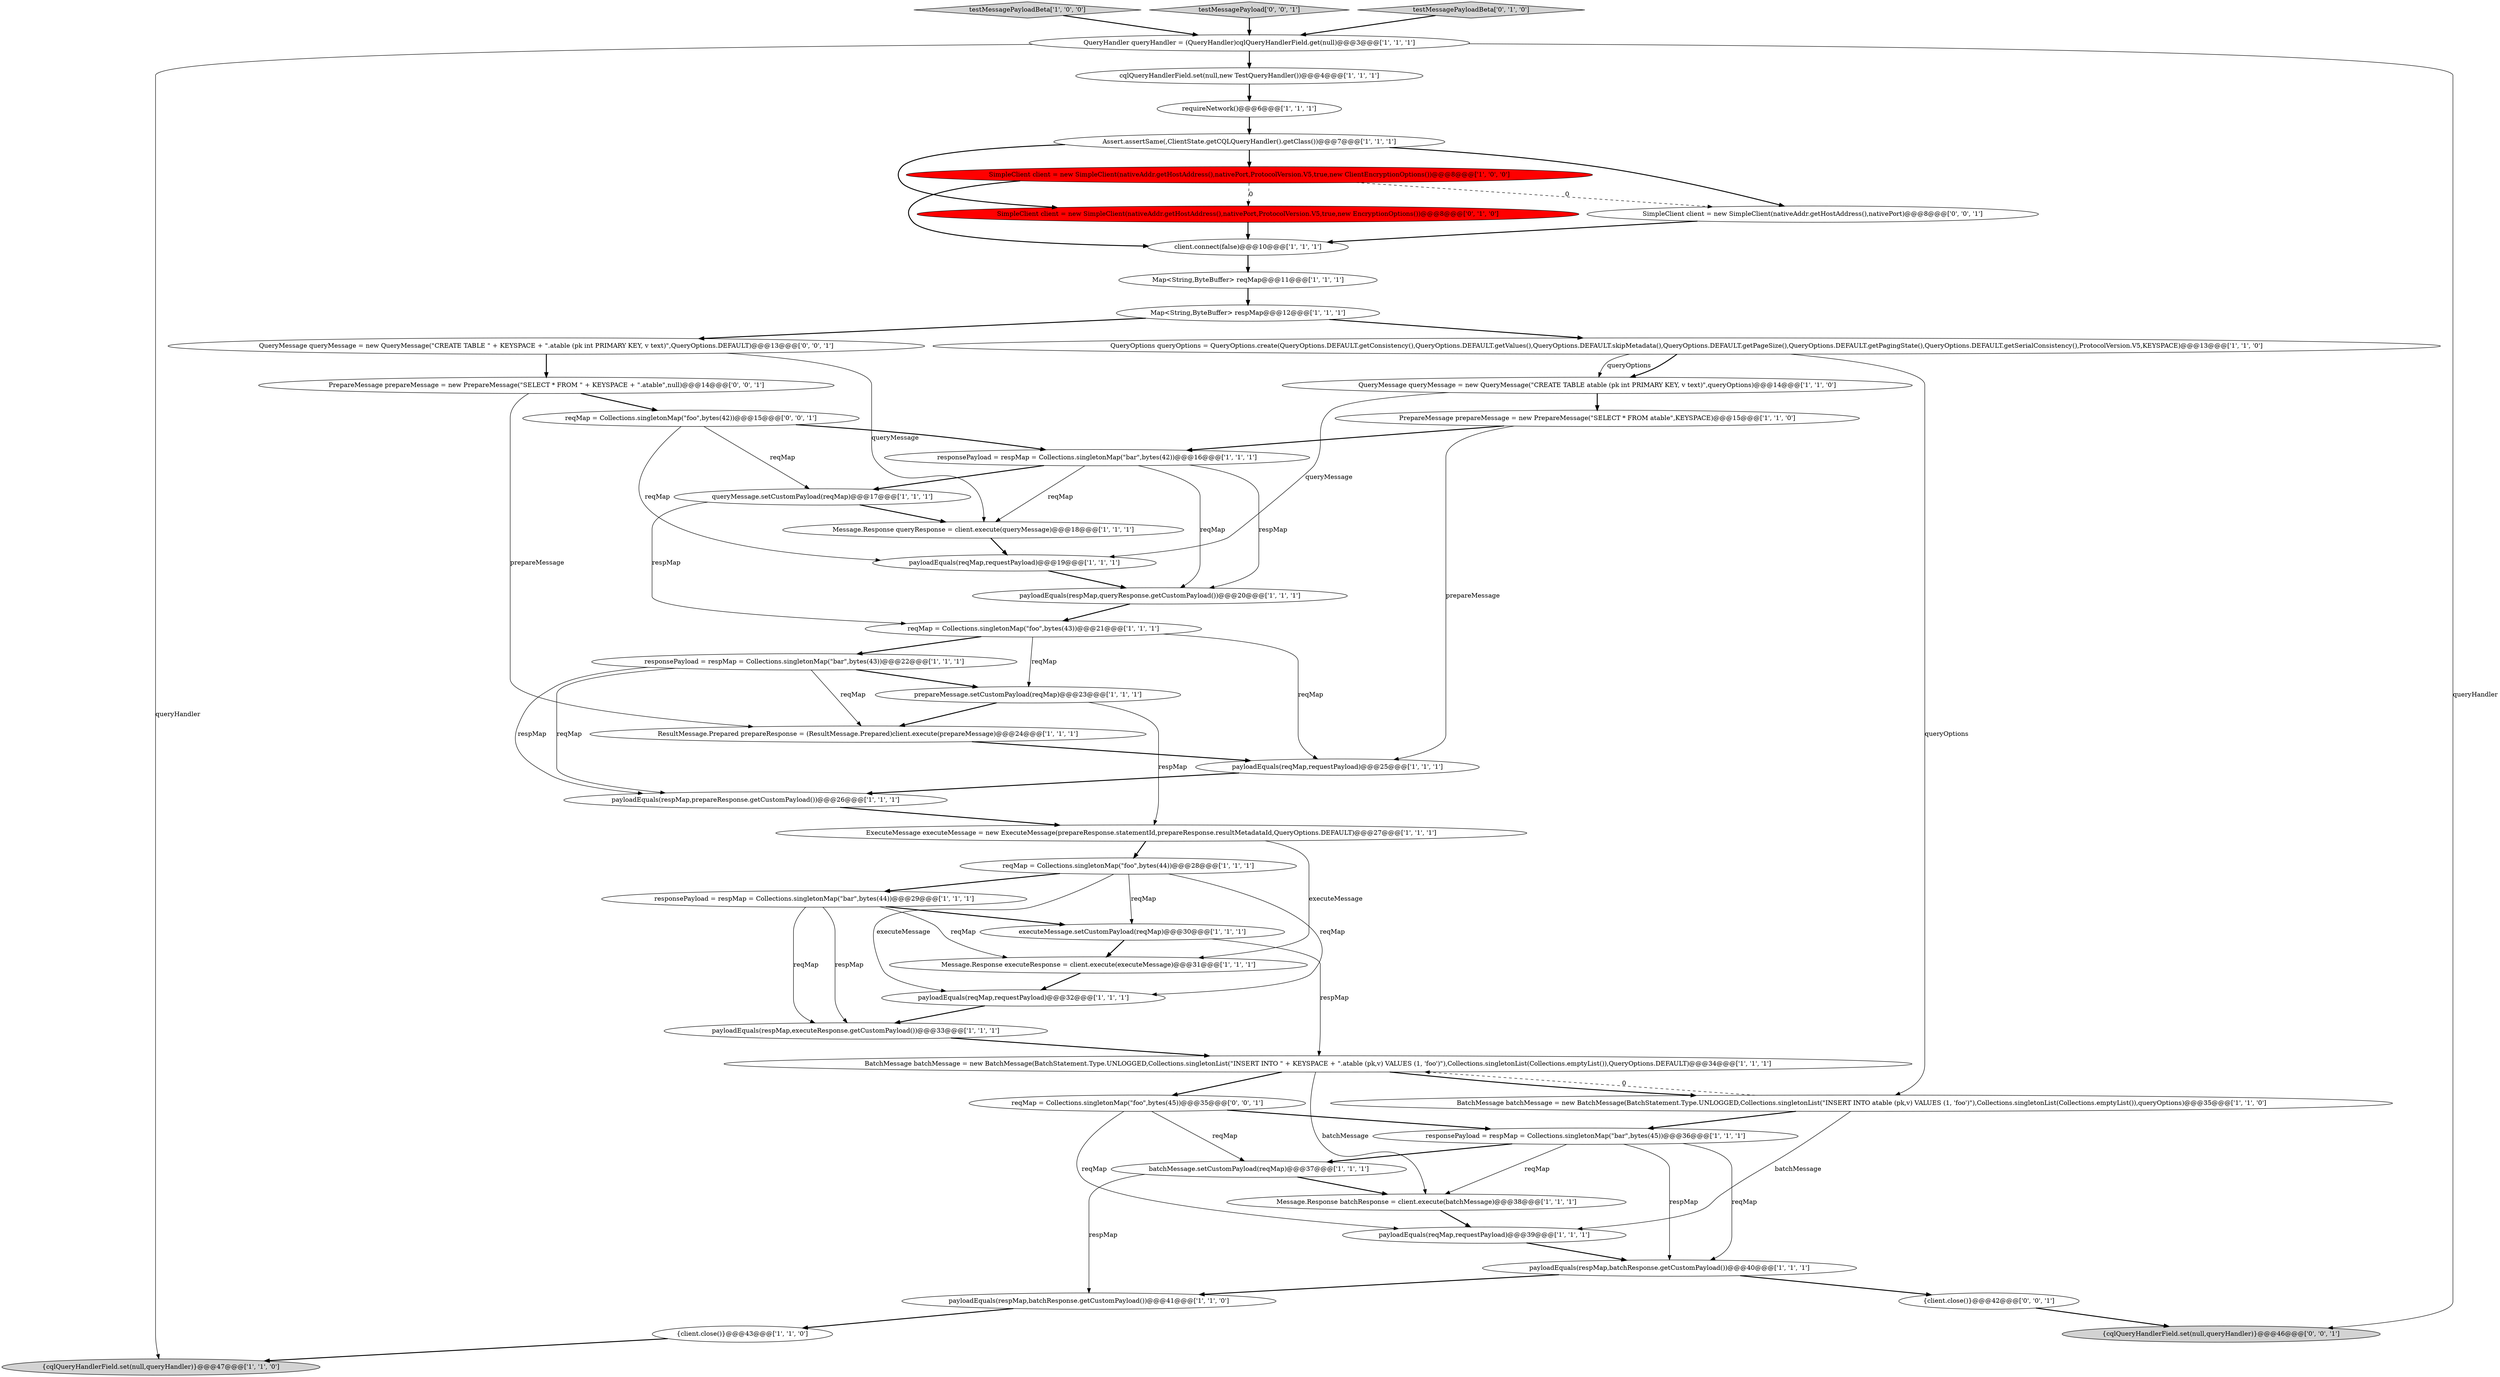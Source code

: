 digraph {
27 [style = filled, label = "Map<String,ByteBuffer> reqMap@@@11@@@['1', '1', '1']", fillcolor = white, shape = ellipse image = "AAA0AAABBB1BBB"];
11 [style = filled, label = "reqMap = Collections.singletonMap(\"foo\",bytes(43))@@@21@@@['1', '1', '1']", fillcolor = white, shape = ellipse image = "AAA0AAABBB1BBB"];
5 [style = filled, label = "PrepareMessage prepareMessage = new PrepareMessage(\"SELECT * FROM atable\",KEYSPACE)@@@15@@@['1', '1', '0']", fillcolor = white, shape = ellipse image = "AAA0AAABBB1BBB"];
19 [style = filled, label = "testMessagePayloadBeta['1', '0', '0']", fillcolor = lightgray, shape = diamond image = "AAA0AAABBB1BBB"];
44 [style = filled, label = "SimpleClient client = new SimpleClient(nativeAddr.getHostAddress(),nativePort)@@@8@@@['0', '0', '1']", fillcolor = white, shape = ellipse image = "AAA0AAABBB3BBB"];
45 [style = filled, label = "testMessagePayload['0', '0', '1']", fillcolor = lightgray, shape = diamond image = "AAA0AAABBB3BBB"];
46 [style = filled, label = "{cqlQueryHandlerField.set(null,queryHandler)}@@@46@@@['0', '0', '1']", fillcolor = lightgray, shape = ellipse image = "AAA0AAABBB3BBB"];
39 [style = filled, label = "QueryOptions queryOptions = QueryOptions.create(QueryOptions.DEFAULT.getConsistency(),QueryOptions.DEFAULT.getValues(),QueryOptions.DEFAULT.skipMetadata(),QueryOptions.DEFAULT.getPageSize(),QueryOptions.DEFAULT.getPagingState(),QueryOptions.DEFAULT.getSerialConsistency(),ProtocolVersion.V5,KEYSPACE)@@@13@@@['1', '1', '0']", fillcolor = white, shape = ellipse image = "AAA0AAABBB1BBB"];
33 [style = filled, label = "BatchMessage batchMessage = new BatchMessage(BatchStatement.Type.UNLOGGED,Collections.singletonList(\"INSERT INTO \" + KEYSPACE + \".atable (pk,v) VALUES (1, 'foo')\"),Collections.singletonList(Collections.emptyList()),QueryOptions.DEFAULT)@@@34@@@['1', '1', '1']", fillcolor = white, shape = ellipse image = "AAA0AAABBB1BBB"];
12 [style = filled, label = "QueryMessage queryMessage = new QueryMessage(\"CREATE TABLE atable (pk int PRIMARY KEY, v text)\",queryOptions)@@@14@@@['1', '1', '0']", fillcolor = white, shape = ellipse image = "AAA0AAABBB1BBB"];
8 [style = filled, label = "payloadEquals(respMap,batchResponse.getCustomPayload())@@@40@@@['1', '1', '1']", fillcolor = white, shape = ellipse image = "AAA0AAABBB1BBB"];
1 [style = filled, label = "responsePayload = respMap = Collections.singletonMap(\"bar\",bytes(45))@@@36@@@['1', '1', '1']", fillcolor = white, shape = ellipse image = "AAA0AAABBB1BBB"];
36 [style = filled, label = "payloadEquals(reqMap,requestPayload)@@@25@@@['1', '1', '1']", fillcolor = white, shape = ellipse image = "AAA0AAABBB1BBB"];
4 [style = filled, label = "payloadEquals(respMap,prepareResponse.getCustomPayload())@@@26@@@['1', '1', '1']", fillcolor = white, shape = ellipse image = "AAA0AAABBB1BBB"];
26 [style = filled, label = "cqlQueryHandlerField.set(null,new TestQueryHandler())@@@4@@@['1', '1', '1']", fillcolor = white, shape = ellipse image = "AAA0AAABBB1BBB"];
31 [style = filled, label = "reqMap = Collections.singletonMap(\"foo\",bytes(44))@@@28@@@['1', '1', '1']", fillcolor = white, shape = ellipse image = "AAA0AAABBB1BBB"];
21 [style = filled, label = "batchMessage.setCustomPayload(reqMap)@@@37@@@['1', '1', '1']", fillcolor = white, shape = ellipse image = "AAA0AAABBB1BBB"];
16 [style = filled, label = "requireNetwork()@@@6@@@['1', '1', '1']", fillcolor = white, shape = ellipse image = "AAA0AAABBB1BBB"];
17 [style = filled, label = "Map<String,ByteBuffer> respMap@@@12@@@['1', '1', '1']", fillcolor = white, shape = ellipse image = "AAA0AAABBB1BBB"];
14 [style = filled, label = "responsePayload = respMap = Collections.singletonMap(\"bar\",bytes(44))@@@29@@@['1', '1', '1']", fillcolor = white, shape = ellipse image = "AAA0AAABBB1BBB"];
29 [style = filled, label = "BatchMessage batchMessage = new BatchMessage(BatchStatement.Type.UNLOGGED,Collections.singletonList(\"INSERT INTO atable (pk,v) VALUES (1, 'foo')\"),Collections.singletonList(Collections.emptyList()),queryOptions)@@@35@@@['1', '1', '0']", fillcolor = white, shape = ellipse image = "AAA0AAABBB1BBB"];
32 [style = filled, label = "executeMessage.setCustomPayload(reqMap)@@@30@@@['1', '1', '1']", fillcolor = white, shape = ellipse image = "AAA0AAABBB1BBB"];
35 [style = filled, label = "ResultMessage.Prepared prepareResponse = (ResultMessage.Prepared)client.execute(prepareMessage)@@@24@@@['1', '1', '1']", fillcolor = white, shape = ellipse image = "AAA0AAABBB1BBB"];
6 [style = filled, label = "payloadEquals(respMap,batchResponse.getCustomPayload())@@@41@@@['1', '1', '0']", fillcolor = white, shape = ellipse image = "AAA0AAABBB1BBB"];
22 [style = filled, label = "Assert.assertSame(,ClientState.getCQLQueryHandler().getClass())@@@7@@@['1', '1', '1']", fillcolor = white, shape = ellipse image = "AAA0AAABBB1BBB"];
34 [style = filled, label = "Message.Response batchResponse = client.execute(batchMessage)@@@38@@@['1', '1', '1']", fillcolor = white, shape = ellipse image = "AAA0AAABBB1BBB"];
7 [style = filled, label = "Message.Response queryResponse = client.execute(queryMessage)@@@18@@@['1', '1', '1']", fillcolor = white, shape = ellipse image = "AAA0AAABBB1BBB"];
23 [style = filled, label = "prepareMessage.setCustomPayload(reqMap)@@@23@@@['1', '1', '1']", fillcolor = white, shape = ellipse image = "AAA0AAABBB1BBB"];
42 [style = filled, label = "{client.close()}@@@42@@@['0', '0', '1']", fillcolor = white, shape = ellipse image = "AAA0AAABBB3BBB"];
40 [style = filled, label = "SimpleClient client = new SimpleClient(nativeAddr.getHostAddress(),nativePort,ProtocolVersion.V5,true,new EncryptionOptions())@@@8@@@['0', '1', '0']", fillcolor = red, shape = ellipse image = "AAA1AAABBB2BBB"];
47 [style = filled, label = "QueryMessage queryMessage = new QueryMessage(\"CREATE TABLE \" + KEYSPACE + \".atable (pk int PRIMARY KEY, v text)\",QueryOptions.DEFAULT)@@@13@@@['0', '0', '1']", fillcolor = white, shape = ellipse image = "AAA0AAABBB3BBB"];
9 [style = filled, label = "payloadEquals(reqMap,requestPayload)@@@19@@@['1', '1', '1']", fillcolor = white, shape = ellipse image = "AAA0AAABBB1BBB"];
38 [style = filled, label = "QueryHandler queryHandler = (QueryHandler)cqlQueryHandlerField.get(null)@@@3@@@['1', '1', '1']", fillcolor = white, shape = ellipse image = "AAA0AAABBB1BBB"];
18 [style = filled, label = "ExecuteMessage executeMessage = new ExecuteMessage(prepareResponse.statementId,prepareResponse.resultMetadataId,QueryOptions.DEFAULT)@@@27@@@['1', '1', '1']", fillcolor = white, shape = ellipse image = "AAA0AAABBB1BBB"];
10 [style = filled, label = "client.connect(false)@@@10@@@['1', '1', '1']", fillcolor = white, shape = ellipse image = "AAA0AAABBB1BBB"];
30 [style = filled, label = "payloadEquals(reqMap,requestPayload)@@@39@@@['1', '1', '1']", fillcolor = white, shape = ellipse image = "AAA0AAABBB1BBB"];
43 [style = filled, label = "reqMap = Collections.singletonMap(\"foo\",bytes(45))@@@35@@@['0', '0', '1']", fillcolor = white, shape = ellipse image = "AAA0AAABBB3BBB"];
13 [style = filled, label = "SimpleClient client = new SimpleClient(nativeAddr.getHostAddress(),nativePort,ProtocolVersion.V5,true,new ClientEncryptionOptions())@@@8@@@['1', '0', '0']", fillcolor = red, shape = ellipse image = "AAA1AAABBB1BBB"];
20 [style = filled, label = "payloadEquals(reqMap,requestPayload)@@@32@@@['1', '1', '1']", fillcolor = white, shape = ellipse image = "AAA0AAABBB1BBB"];
2 [style = filled, label = "payloadEquals(respMap,executeResponse.getCustomPayload())@@@33@@@['1', '1', '1']", fillcolor = white, shape = ellipse image = "AAA0AAABBB1BBB"];
15 [style = filled, label = "{cqlQueryHandlerField.set(null,queryHandler)}@@@47@@@['1', '1', '0']", fillcolor = lightgray, shape = ellipse image = "AAA0AAABBB1BBB"];
25 [style = filled, label = "{client.close()}@@@43@@@['1', '1', '0']", fillcolor = white, shape = ellipse image = "AAA0AAABBB1BBB"];
24 [style = filled, label = "payloadEquals(respMap,queryResponse.getCustomPayload())@@@20@@@['1', '1', '1']", fillcolor = white, shape = ellipse image = "AAA0AAABBB1BBB"];
37 [style = filled, label = "queryMessage.setCustomPayload(reqMap)@@@17@@@['1', '1', '1']", fillcolor = white, shape = ellipse image = "AAA0AAABBB1BBB"];
48 [style = filled, label = "PrepareMessage prepareMessage = new PrepareMessage(\"SELECT * FROM \" + KEYSPACE + \".atable\",null)@@@14@@@['0', '0', '1']", fillcolor = white, shape = ellipse image = "AAA0AAABBB3BBB"];
3 [style = filled, label = "responsePayload = respMap = Collections.singletonMap(\"bar\",bytes(42))@@@16@@@['1', '1', '1']", fillcolor = white, shape = ellipse image = "AAA0AAABBB1BBB"];
0 [style = filled, label = "responsePayload = respMap = Collections.singletonMap(\"bar\",bytes(43))@@@22@@@['1', '1', '1']", fillcolor = white, shape = ellipse image = "AAA0AAABBB1BBB"];
49 [style = filled, label = "reqMap = Collections.singletonMap(\"foo\",bytes(42))@@@15@@@['0', '0', '1']", fillcolor = white, shape = ellipse image = "AAA0AAABBB3BBB"];
41 [style = filled, label = "testMessagePayloadBeta['0', '1', '0']", fillcolor = lightgray, shape = diamond image = "AAA0AAABBB2BBB"];
28 [style = filled, label = "Message.Response executeResponse = client.execute(executeMessage)@@@31@@@['1', '1', '1']", fillcolor = white, shape = ellipse image = "AAA0AAABBB1BBB"];
5->3 [style = bold, label=""];
49->37 [style = solid, label="reqMap"];
49->9 [style = solid, label="reqMap"];
12->5 [style = bold, label=""];
28->20 [style = bold, label=""];
14->2 [style = solid, label="respMap"];
32->33 [style = solid, label="respMap"];
8->6 [style = bold, label=""];
21->6 [style = solid, label="respMap"];
39->29 [style = solid, label="queryOptions"];
7->9 [style = bold, label=""];
24->11 [style = bold, label=""];
1->21 [style = bold, label=""];
38->46 [style = solid, label="queryHandler"];
43->1 [style = bold, label=""];
45->38 [style = bold, label=""];
27->17 [style = bold, label=""];
25->15 [style = bold, label=""];
31->32 [style = solid, label="reqMap"];
38->26 [style = bold, label=""];
29->1 [style = bold, label=""];
30->8 [style = bold, label=""];
0->4 [style = solid, label="reqMap"];
9->24 [style = bold, label=""];
22->13 [style = bold, label=""];
31->14 [style = bold, label=""];
18->31 [style = bold, label=""];
48->49 [style = bold, label=""];
42->46 [style = bold, label=""];
47->48 [style = bold, label=""];
5->36 [style = solid, label="prepareMessage"];
36->4 [style = bold, label=""];
38->15 [style = solid, label="queryHandler"];
29->33 [style = dashed, label="0"];
12->9 [style = solid, label="queryMessage"];
4->18 [style = bold, label=""];
13->40 [style = dashed, label="0"];
33->29 [style = bold, label=""];
23->35 [style = bold, label=""];
1->34 [style = solid, label="reqMap"];
11->36 [style = solid, label="reqMap"];
13->44 [style = dashed, label="0"];
26->16 [style = bold, label=""];
0->23 [style = bold, label=""];
1->8 [style = solid, label="reqMap"];
17->39 [style = bold, label=""];
39->12 [style = bold, label=""];
2->33 [style = bold, label=""];
49->3 [style = bold, label=""];
41->38 [style = bold, label=""];
23->18 [style = solid, label="respMap"];
43->21 [style = solid, label="reqMap"];
19->38 [style = bold, label=""];
33->34 [style = solid, label="batchMessage"];
22->44 [style = bold, label=""];
13->10 [style = bold, label=""];
3->37 [style = bold, label=""];
47->7 [style = solid, label="queryMessage"];
21->34 [style = bold, label=""];
3->24 [style = solid, label="respMap"];
3->24 [style = solid, label="reqMap"];
31->20 [style = solid, label="executeMessage"];
37->7 [style = bold, label=""];
0->35 [style = solid, label="reqMap"];
33->43 [style = bold, label=""];
3->7 [style = solid, label="reqMap"];
14->32 [style = bold, label=""];
14->28 [style = solid, label="reqMap"];
1->8 [style = solid, label="respMap"];
22->40 [style = bold, label=""];
14->2 [style = solid, label="reqMap"];
40->10 [style = bold, label=""];
39->12 [style = solid, label="queryOptions"];
10->27 [style = bold, label=""];
17->47 [style = bold, label=""];
0->4 [style = solid, label="respMap"];
44->10 [style = bold, label=""];
29->30 [style = solid, label="batchMessage"];
48->35 [style = solid, label="prepareMessage"];
31->20 [style = solid, label="reqMap"];
16->22 [style = bold, label=""];
34->30 [style = bold, label=""];
20->2 [style = bold, label=""];
11->0 [style = bold, label=""];
8->42 [style = bold, label=""];
43->30 [style = solid, label="reqMap"];
35->36 [style = bold, label=""];
32->28 [style = bold, label=""];
11->23 [style = solid, label="reqMap"];
18->28 [style = solid, label="executeMessage"];
6->25 [style = bold, label=""];
37->11 [style = solid, label="respMap"];
}
